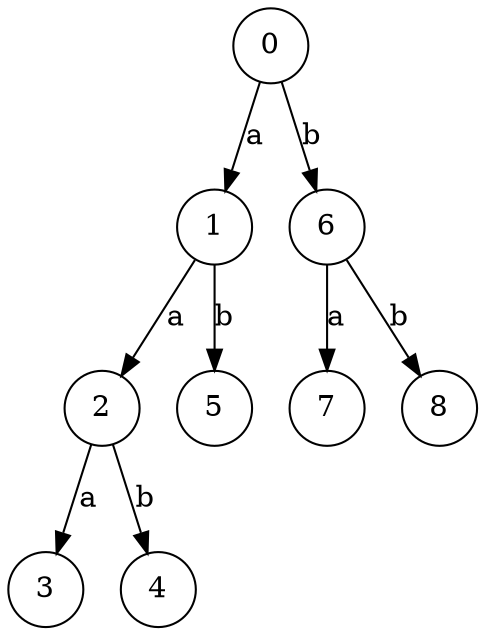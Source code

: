 digraph Tree {
	rankdir=TB;
	node [shape = circle];
0 -> 1[label = "a" ];
1 -> 2[label = "a" ];
2 -> 3[label = "a" ];
2 -> 4[label = "b" ];
1 -> 5[label = "b" ];
0 -> 6[label = "b" ];
6 -> 7[label = "a" ];
6 -> 8[label = "b" ];
}